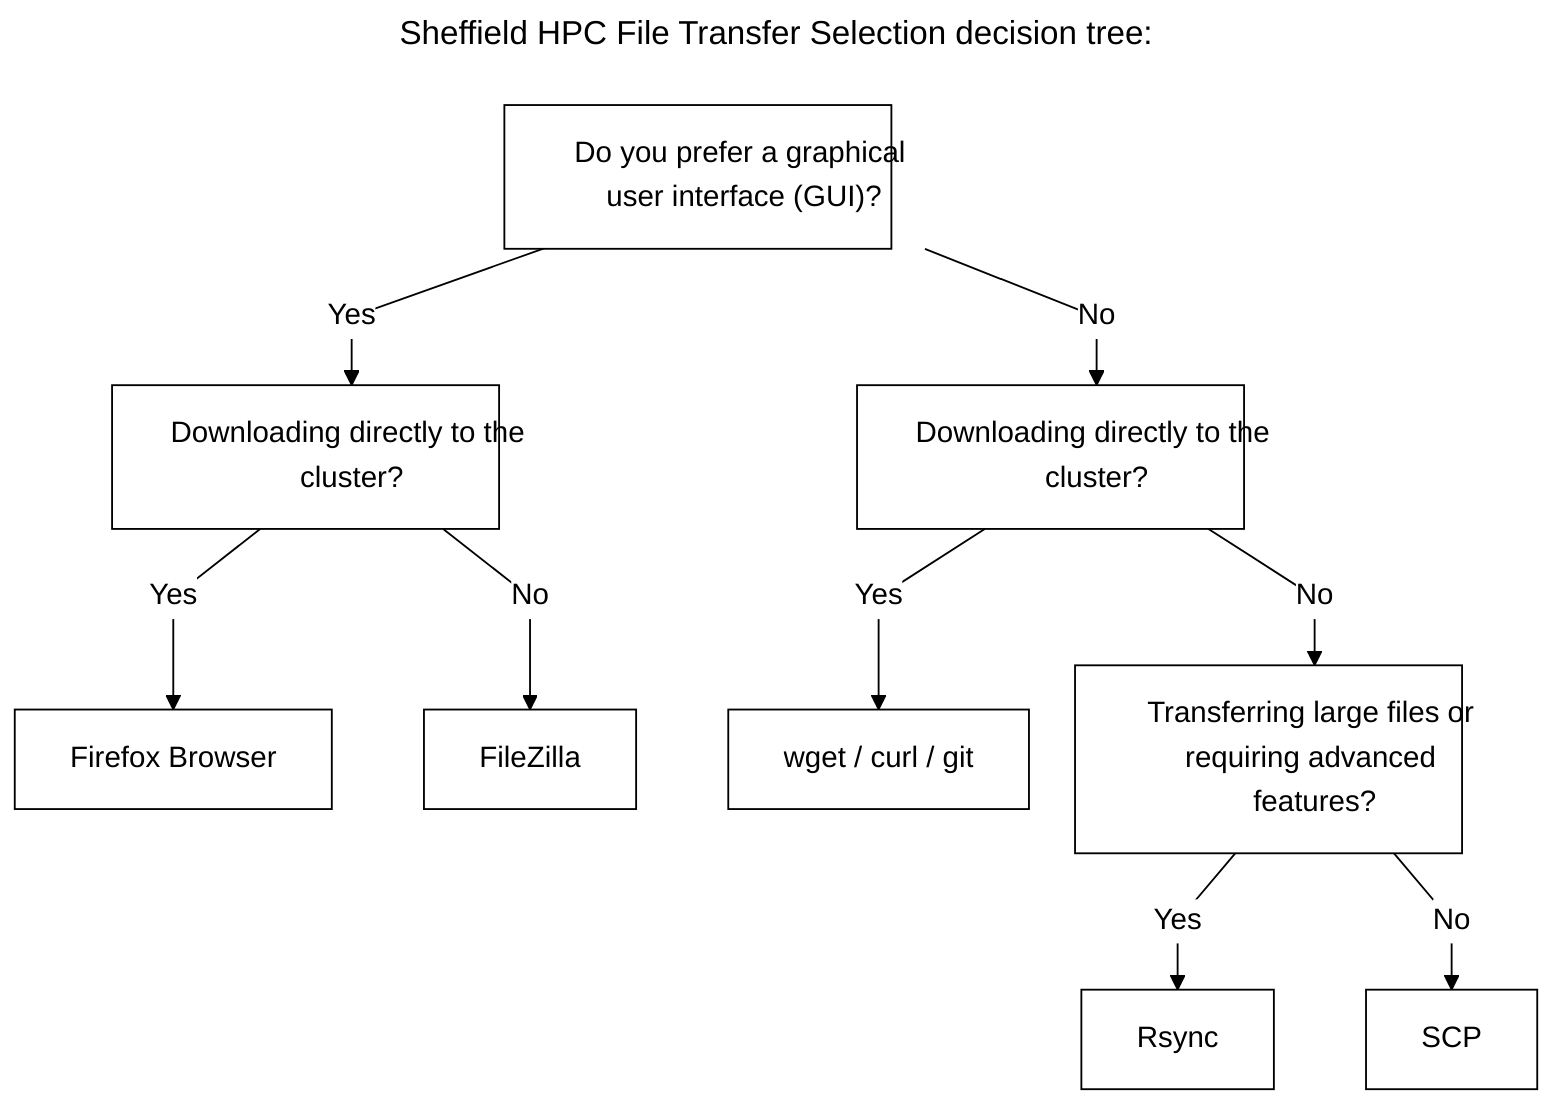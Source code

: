 ---
title: "Sheffield HPC File Transfer Selection decision tree:"
---

%%{
  init: {
    'theme': 'base',
    'themeVariables': {
      'primaryColor': '#FFFFFF',
      'primaryTextColor': '#000000',
      'primaryBorderColor': '#000000',
      'lineColor': '#000000'
    },
    'flowchart': {
      'curve' : 'linear'
    }
  }
}%%

flowchart TD
  gui["`Do you prefer a graphical user interface (GUI)?`"] -->|Yes| direct_download_y["`Downloading directly to the cluster?`"]
  gui --> |No| direct_download_n["`Downloading directly to the cluster?`"]
  direct_download_y -->|Yes| browser["Firefox Browser"]
  direct_download_y -->|No| FileZilla
  direct_download_n -->|Yes| online_cmd["wget / curl / git"]
  direct_download_n -->|No| file_size["`Transferring large files or requiring advanced features?`"]
  file_size --> |Yes| Rsync
  file_size --> |No| SCP

classDef question_block width:210px, align:center;
class gui,direct_download_y,direct_download_n,file_size question_block